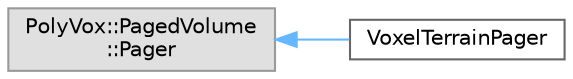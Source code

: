 digraph "Graphical Class Hierarchy"
{
 // LATEX_PDF_SIZE
  bgcolor="transparent";
  edge [fontname=Helvetica,fontsize=10,labelfontname=Helvetica,labelfontsize=10];
  node [fontname=Helvetica,fontsize=10,shape=box,height=0.2,width=0.4];
  rankdir="LR";
  Node0 [id="Node000000",label="PolyVox::PagedVolume\l::Pager",height=0.2,width=0.4,color="grey60", fillcolor="#E0E0E0", style="filled",tooltip=" "];
  Node0 -> Node1 [id="edge339_Node000000_Node000001",dir="back",color="steelblue1",style="solid",tooltip=" "];
  Node1 [id="Node000001",label="VoxelTerrainPager",height=0.2,width=0.4,color="grey40", fillcolor="white", style="filled",URL="$class_voxel_terrain_pager.html",tooltip=" "];
}
